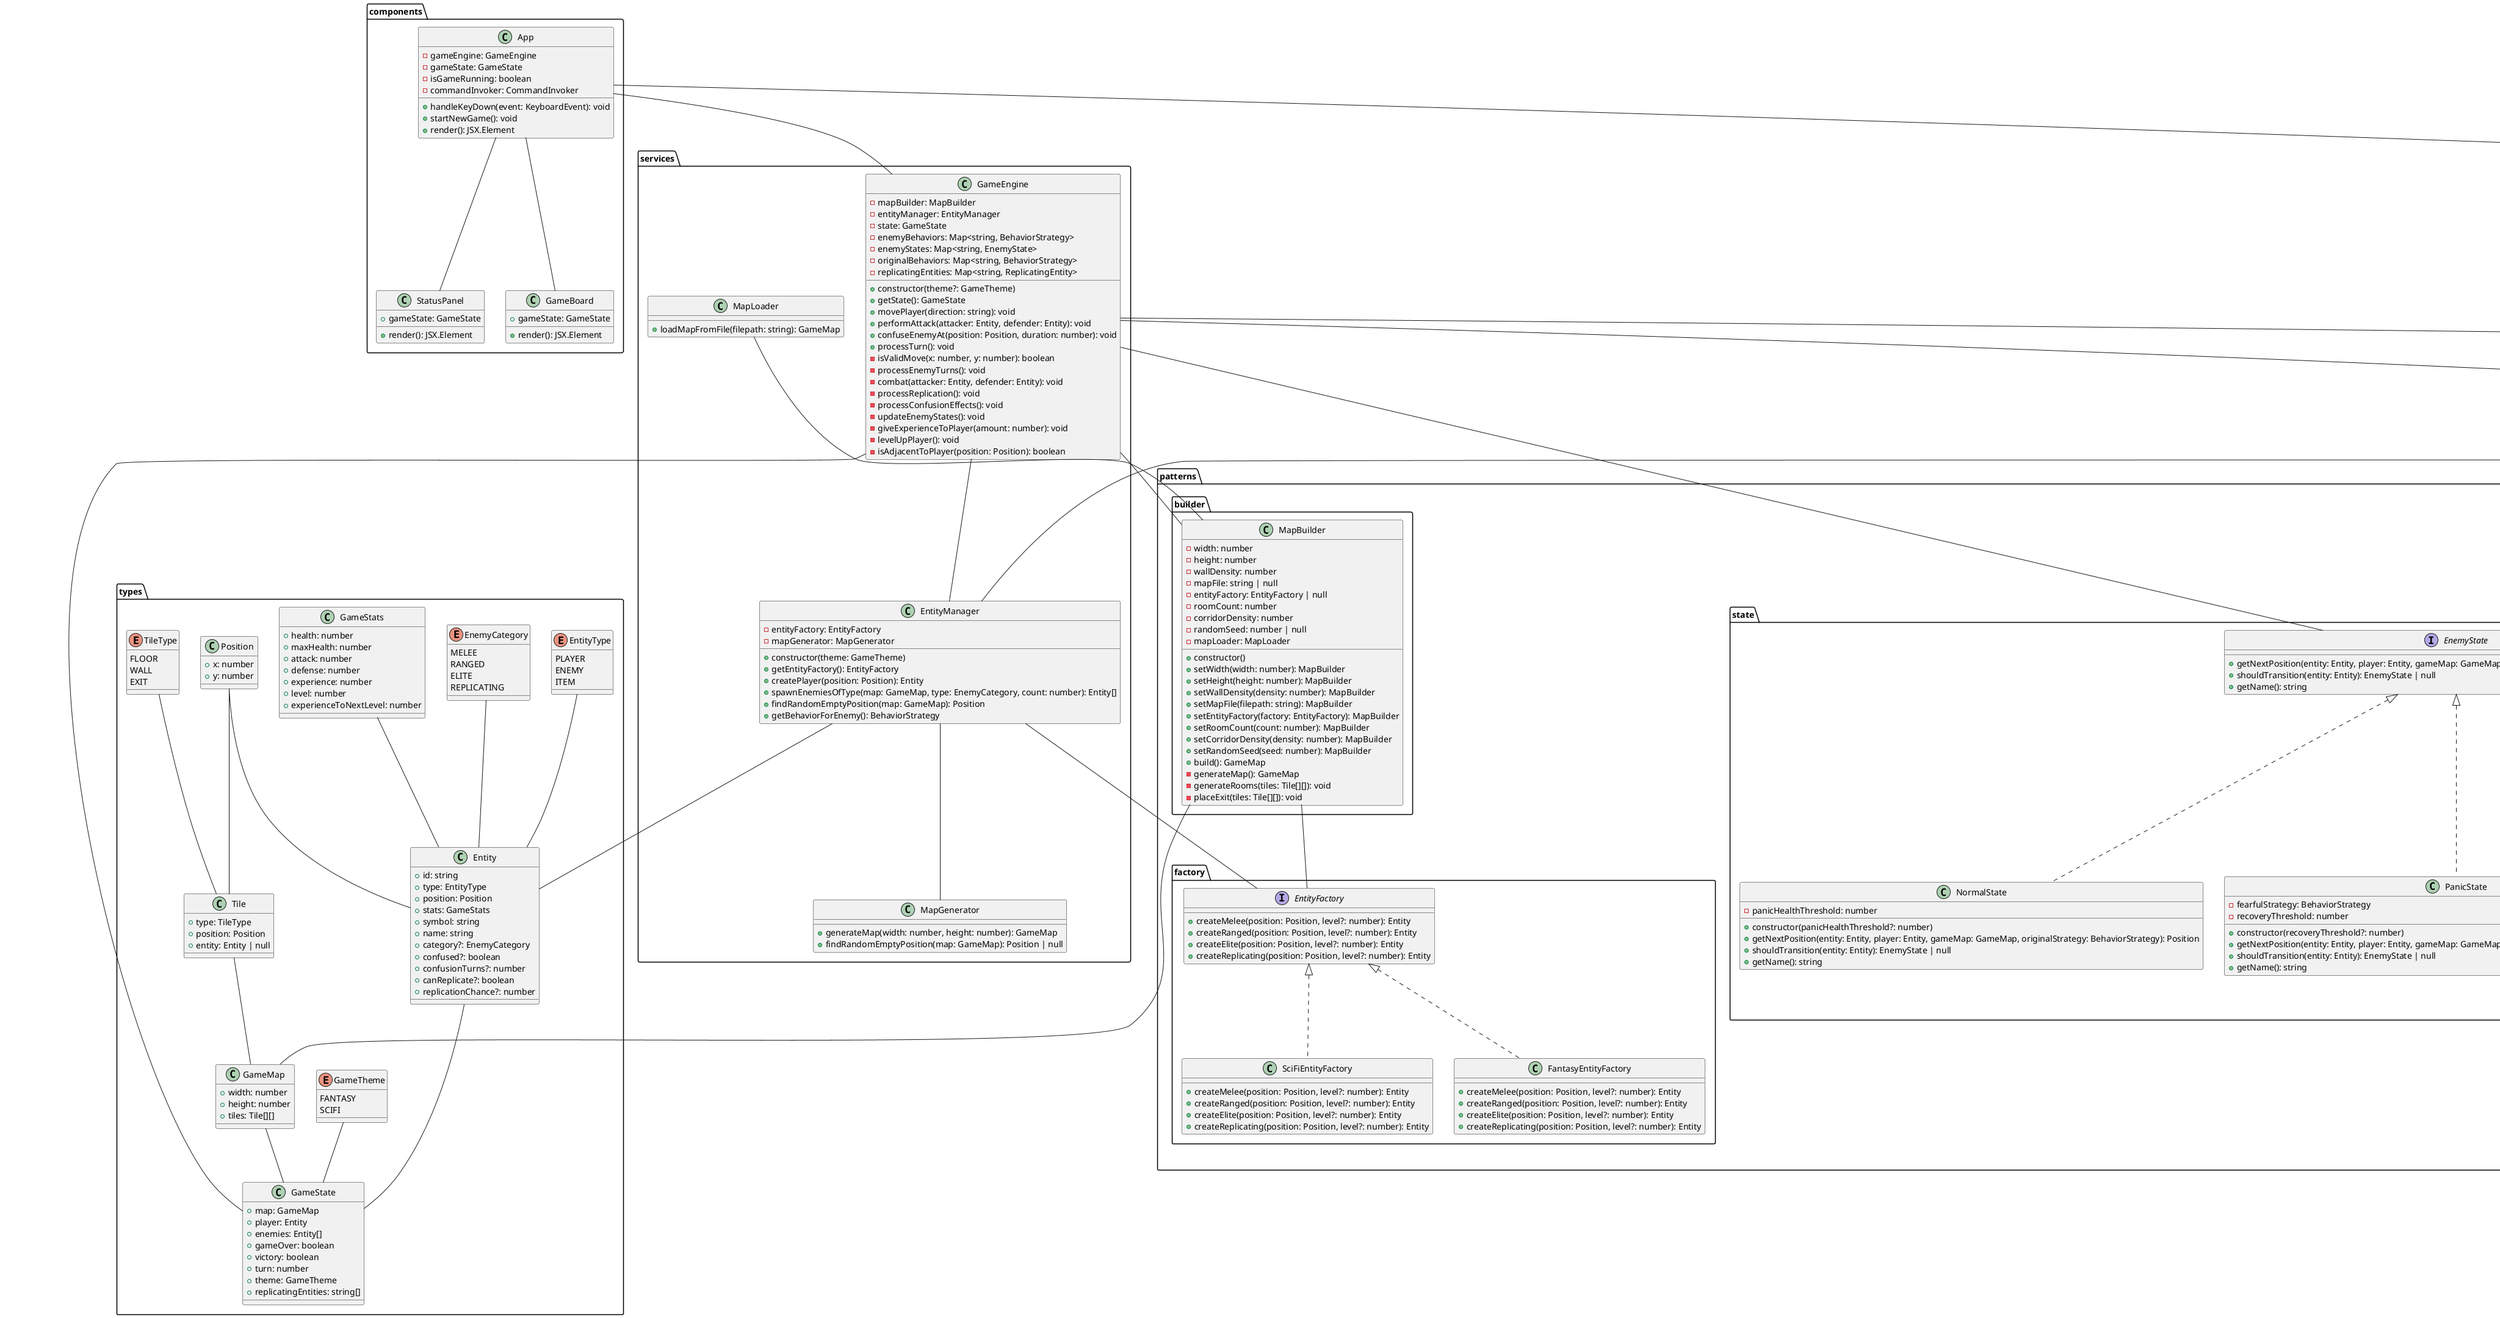 @startuml Class Diagram

' Domain classes
package "types" {
  enum TileType {
    FLOOR
    WALL
    EXIT
  }
  
  class Position {
    +x: number
    +y: number
  }
  
  class GameStats {
    +health: number
    +maxHealth: number
    +attack: number
    +defense: number
    +experience: number
    +level: number
    +experienceToNextLevel: number
  }
  
  enum EntityType {
    PLAYER
    ENEMY
    ITEM
  }
  
  enum EnemyCategory {
    MELEE
    RANGED
    ELITE
    REPLICATING
  }
  
  class Entity {
    +id: string
    +type: EntityType
    +position: Position
    +stats: GameStats
    +symbol: string
    +name: string
    +category?: EnemyCategory
    +confused?: boolean
    +confusionTurns?: number
    +canReplicate?: boolean
    +replicationChance?: number
  }
  
  class Tile {
    +type: TileType
    +position: Position
    +entity: Entity | null
  }
  
  class GameMap {
    +width: number
    +height: number
    +tiles: Tile[][]
  }
  
  enum GameTheme {
    FANTASY
    SCIFI
  }
  
  class GameState {
    +map: GameMap
    +player: Entity
    +enemies: Entity[]
    +gameOver: boolean
    +victory: boolean
    +turn: number
    +theme: GameTheme
    +replicatingEntities: string[]
  }
}

' Services
package "services" {
  class GameEngine {
    -mapBuilder: MapBuilder
    -entityManager: EntityManager
    -state: GameState
    -enemyBehaviors: Map<string, BehaviorStrategy>
    -enemyStates: Map<string, EnemyState>
    -originalBehaviors: Map<string, BehaviorStrategy>
    -replicatingEntities: Map<string, ReplicatingEntity>
    +constructor(theme?: GameTheme)
    +getState(): GameState
    +movePlayer(direction: string): void
    +performAttack(attacker: Entity, defender: Entity): void
    +confuseEnemyAt(position: Position, duration: number): void
    +processTurn(): void
    -isValidMove(x: number, y: number): boolean
    -processEnemyTurns(): void
    -combat(attacker: Entity, defender: Entity): void
    -processReplication(): void
    -processConfusionEffects(): void
    -updateEnemyStates(): void
    -giveExperienceToPlayer(amount: number): void
    -levelUpPlayer(): void
    -isAdjacentToPlayer(position: Position): boolean
  }
  
  class EntityManager {
    -entityFactory: EntityFactory
    -mapGenerator: MapGenerator
    +constructor(theme: GameTheme)
    +getEntityFactory(): EntityFactory
    +createPlayer(position: Position): Entity
    +spawnEnemiesOfType(map: GameMap, type: EnemyCategory, count: number): Entity[]
    +findRandomEmptyPosition(map: GameMap): Position
    +getBehaviorForEnemy(): BehaviorStrategy
  }
  
  class MapGenerator {
    +generateMap(width: number, height: number): GameMap
    +findRandomEmptyPosition(map: GameMap): Position | null
  }
  
  class MapLoader {
    +loadMapFromFile(filepath: string): GameMap
  }
}

' Patterns
package "patterns" {
  ' Strategy Pattern
  package "strategy" {
    interface BehaviorStrategy {
      +execute(entity: Entity, player: Entity, gameMap: GameMap): Position
    }
    
    class AggressiveBehavior {
      +execute(entity: Entity, player: Entity, gameMap: GameMap): Position
      -isValidMove(x: number, y: number, gameMap: GameMap): boolean
    }
    
    class PassiveBehavior {
      +execute(entity: Entity, player: Entity, gameMap: GameMap): Position
    }
    
    class FearfulBehavior {
      +execute(entity: Entity, player: Entity, gameMap: GameMap): Position
      -isValidMove(x: number, y: number, gameMap: GameMap): boolean
    }
  }
  
  ' Decorator Pattern
  package "decorator" {
    abstract class BehaviorDecorator {
      #wrappedBehavior: BehaviorStrategy
      +constructor(behavior: BehaviorStrategy)
      +execute(entity: Entity, player: Entity, gameMap: GameMap): Position
    }
    
    class ConfusedBehavior {
      -turnsRemaining: number
      +constructor(behavior: BehaviorStrategy, duration: number)
      +execute(entity: Entity, player: Entity, gameMap: GameMap): Position
      -isValidMove(x: number, y: number, gameMap: GameMap): boolean
      +isConfused(): boolean
      +getTurnsRemaining(): number
    }
  }
  
  ' Builder Pattern
  package "builder" {
    class MapBuilder {
      -width: number
      -height: number
      -wallDensity: number
      -mapFile: string | null
      -entityFactory: EntityFactory | null
      -roomCount: number
      -corridorDensity: number
      -randomSeed: number | null
      -mapLoader: MapLoader
      +constructor()
      +setWidth(width: number): MapBuilder
      +setHeight(height: number): MapBuilder
      +setWallDensity(density: number): MapBuilder
      +setMapFile(filepath: string): MapBuilder
      +setEntityFactory(factory: EntityFactory): MapBuilder
      +setRoomCount(count: number): MapBuilder
      +setCorridorDensity(density: number): MapBuilder
      +setRandomSeed(seed: number): MapBuilder
      +build(): GameMap
      -generateMap(): GameMap
      -generateRooms(tiles: Tile[][]): void
      -placeExit(tiles: Tile[][]): void
    }
  }
  
  ' Abstract Factory Pattern
  package "factory" {
    interface EntityFactory {
      +createMelee(position: Position, level?: number): Entity
      +createRanged(position: Position, level?: number): Entity
      +createElite(position: Position, level?: number): Entity
      +createReplicating(position: Position, level?: number): Entity
    }
    
    class FantasyEntityFactory {
      +createMelee(position: Position, level?: number): Entity
      +createRanged(position: Position, level?: number): Entity
      +createElite(position: Position, level?: number): Entity
      +createReplicating(position: Position, level?: number): Entity
    }
    
    class SciFiEntityFactory {
      +createMelee(position: Position, level?: number): Entity
      +createRanged(position: Position, level?: number): Entity
      +createElite(position: Position, level?: number): Entity
      +createReplicating(position: Position, level?: number): Entity
    }
  }
  
  ' Prototype Pattern
  package "prototype" {
    interface EntityPrototype {
      +clone(): Entity
      +tryReplicate(gameMap: GameMap): Entity | null
    }
    
    class ReplicatingEntity {
      -entity: Entity
      -replicationChance: number
      +constructor(entity: Entity, replicationChance?: number)
      +clone(): Entity
      +tryReplicate(gameMap: GameMap): Entity | null
      -getAdjacentPositions(position: Position): Position[]
      -isValidPosition(position: Position, gameMap: GameMap): boolean
      +getEntity(): Entity
      +getReplicationChance(): number
      +setReplicationChance(chance: number): void
    }
  }
  
  ' Command Pattern
  package "command" {
    interface Command {
      +execute(): void
    }
    
    class MoveCommand {
      -gameEngine: GameEngine
      -direction: string
      +constructor(gameEngine: GameEngine, direction: string)
      +execute(): void
    }
    
    class AttackCommand {
      -gameEngine: GameEngine
      -attacker: Entity
      -target: Entity
      +constructor(gameEngine: GameEngine, attacker: Entity, target: Entity)
      +execute(): void
    }
    
    class ConfuseCommand {
      -gameEngine: GameEngine
      -targetPosition: Position
      -duration: number
      +constructor(gameEngine: GameEngine, targetPosition: Position, duration?: number)
      +execute(): void
    }
    
    class WaitCommand {
      -gameEngine: GameEngine
      +constructor(gameEngine: GameEngine)
      +execute(): void
    }
    
    class CommandInvoker {
      -commands: Command[]
      +addCommand(command: Command): void
      +executeCommands(): void
    }
  }
  
  ' State Pattern
  package "state" {
    interface EnemyState {
      +getNextPosition(entity: Entity, player: Entity, gameMap: GameMap, originalStrategy: BehaviorStrategy): Position
      +shouldTransition(entity: Entity): EnemyState | null
      +getName(): string
    }
    
    class NormalState {
      -panicHealthThreshold: number
      +constructor(panicHealthThreshold?: number)
      +getNextPosition(entity: Entity, player: Entity, gameMap: GameMap, originalStrategy: BehaviorStrategy): Position
      +shouldTransition(entity: Entity): EnemyState | null
      +getName(): string
    }
    
    class PanicState {
      -fearfulStrategy: BehaviorStrategy
      -recoveryThreshold: number
      +constructor(recoveryThreshold?: number)
      +getNextPosition(entity: Entity, player: Entity, gameMap: GameMap, originalStrategy: BehaviorStrategy): Position
      +shouldTransition(entity: Entity): EnemyState | null
      +getName(): string
    }
    
    class TrackingState {
      -targetPosition: Position
      -giveUpDistance: number
      -aggressiveStrategy: BehaviorStrategy
      +constructor(targetPosition: Position, giveUpDistance?: number)
      +getNextPosition(entity: Entity, player: Entity, gameMap: GameMap, originalStrategy: BehaviorStrategy): Position
      +shouldTransition(entity: Entity): EnemyState | null
      +getName(): string
    }
    
    class PatrolState {
      -centerPosition: Position
      -patrolRadius: number
      -patrolPoints: Position[]
      -currentPointIndex: number
      -stepsAtCurrentPoint: number
      -maxStepsAtPoint: number
      +constructor(centerPosition: Position, patrolRadius?: number)
      -generatePatrolPoints(): void
      +getNextPosition(entity: Entity, player: Entity, gameMap: GameMap, originalStrategy: BehaviorStrategy): Position
      -isValidMove(x: number, y: number, gameMap: GameMap): boolean
      +shouldTransition(entity: Entity): EnemyState | null
      +getName(): string
    }
  }
}

' UI Components
package "components" {
  class GameBoard {
    +gameState: GameState
    +render(): JSX.Element
  }
  
  class StatusPanel {
    +gameState: GameState
    +render(): JSX.Element
  }
  
  class App {
    -gameEngine: GameEngine
    -gameState: GameState
    -isGameRunning: boolean
    -commandInvoker: CommandInvoker
    +handleKeyDown(event: KeyboardEvent): void
    +startNewGame(): void
    +render(): JSX.Element
  }
}

' Relationships
EntityType -- Entity
EnemyCategory -- Entity
Position -- Entity
Position -- Tile
GameStats -- Entity
TileType -- Tile
Tile -- GameMap
Entity -- GameState
GameMap -- GameState
GameTheme -- GameState

BehaviorStrategy <|.. AggressiveBehavior
BehaviorStrategy <|.. PassiveBehavior
BehaviorStrategy <|.. FearfulBehavior
BehaviorStrategy <|.. BehaviorDecorator
BehaviorDecorator <|-- ConfusedBehavior

EntityFactory <|.. FantasyEntityFactory
EntityFactory <|.. SciFiEntityFactory

EntityPrototype <|.. ReplicatingEntity

Command <|.. MoveCommand
Command <|.. AttackCommand
Command <|.. ConfuseCommand
Command <|.. WaitCommand
Command -- CommandInvoker

EnemyState <|.. NormalState
EnemyState <|.. PanicState
EnemyState <|.. TrackingState
EnemyState <|.. PatrolState

GameEngine -- GameState
GameEngine -- MapBuilder
GameEngine -- EntityManager
GameEngine -- BehaviorStrategy
GameEngine -- EnemyState
GameEngine -- ReplicatingEntity

EntityManager -- EntityFactory
EntityManager -- BehaviorStrategy
EntityManager -- Entity
EntityManager -- MapGenerator

MapBuilder -- MapLoader
MapBuilder -- EntityFactory
MapBuilder -- GameMap

App -- GameEngine
App -- CommandInvoker
App -- GameBoard
App -- StatusPanel

@enduml
